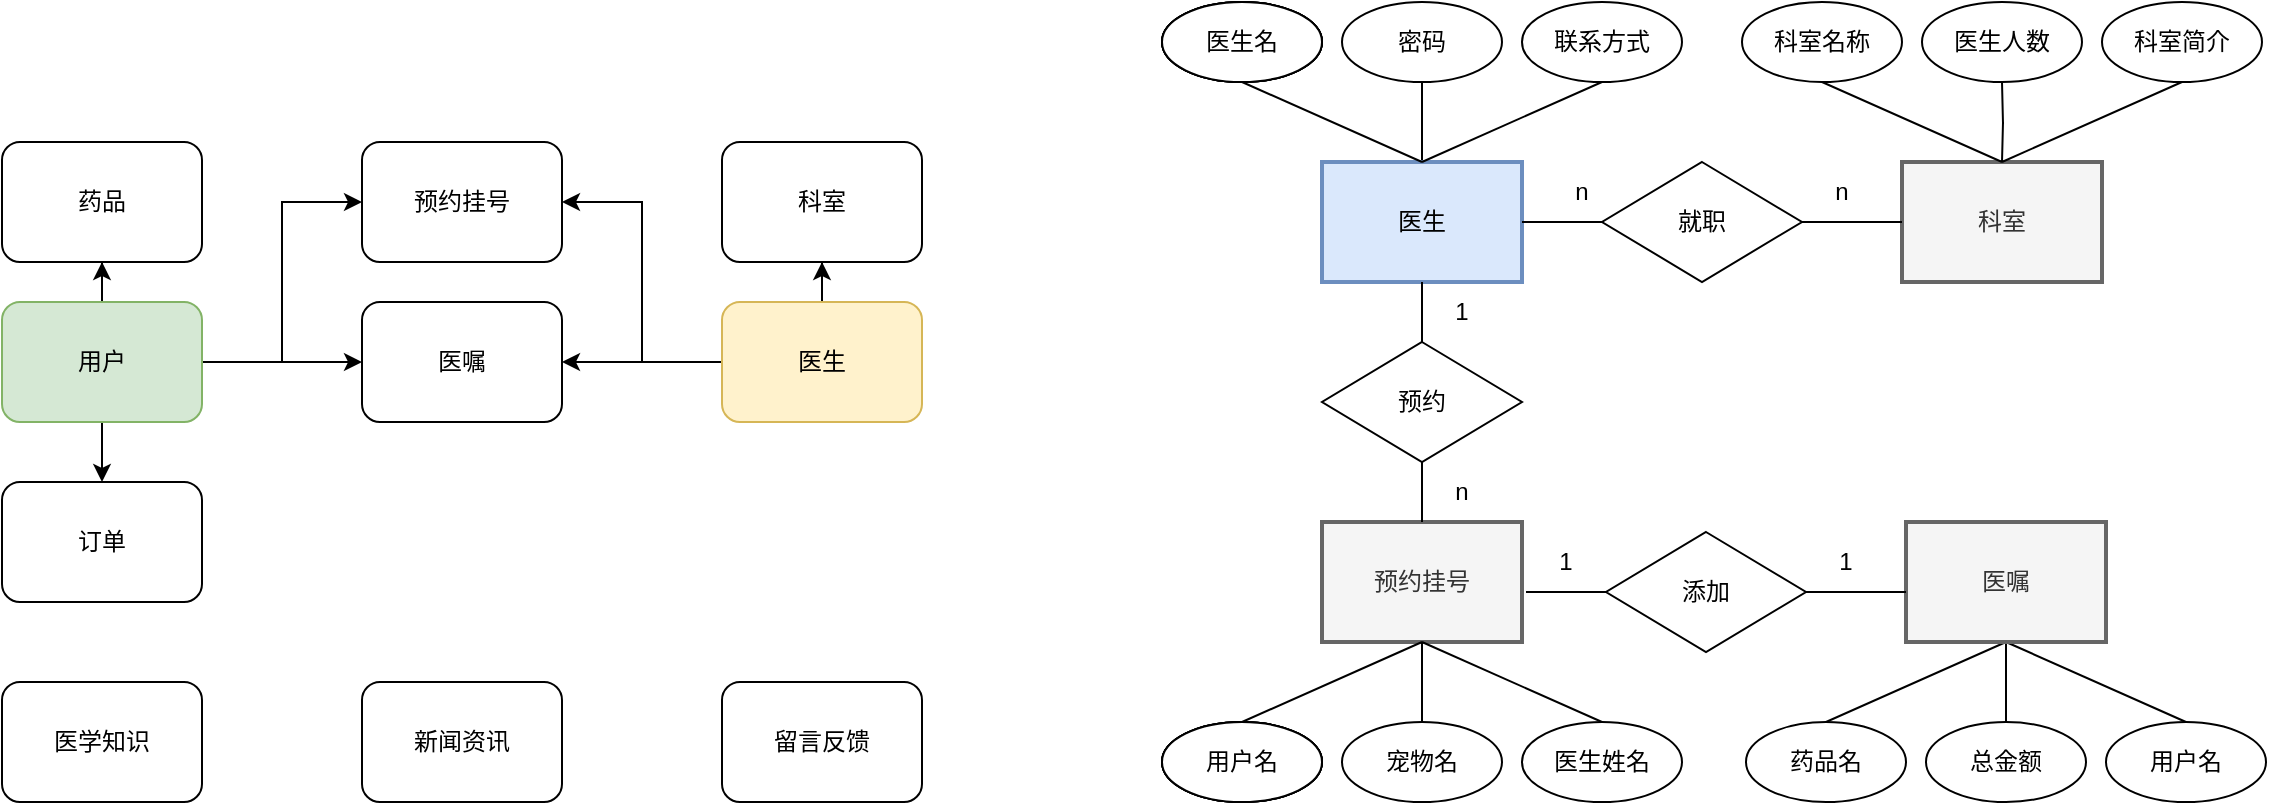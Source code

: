 <mxfile version="21.2.9" type="github">
  <diagram name="Page-1" id="RX7SiQDYN5AmBd_nu9ay">
    <mxGraphModel dx="1032" dy="519" grid="0" gridSize="10" guides="1" tooltips="1" connect="1" arrows="1" fold="1" page="0" pageScale="1" pageWidth="850" pageHeight="1100" math="0" shadow="0">
      <root>
        <mxCell id="0" />
        <mxCell id="1" parent="0" />
        <mxCell id="3G-kd2hUnnnF7EUFZI0f-11" value="" style="edgeStyle=orthogonalEdgeStyle;rounded=0;orthogonalLoop=1;jettySize=auto;html=1;" parent="1" source="3G-kd2hUnnnF7EUFZI0f-1" target="3G-kd2hUnnnF7EUFZI0f-3" edge="1">
          <mxGeometry relative="1" as="geometry" />
        </mxCell>
        <mxCell id="3G-kd2hUnnnF7EUFZI0f-12" value="" style="edgeStyle=orthogonalEdgeStyle;rounded=0;orthogonalLoop=1;jettySize=auto;html=1;" parent="1" source="3G-kd2hUnnnF7EUFZI0f-1" target="3G-kd2hUnnnF7EUFZI0f-4" edge="1">
          <mxGeometry relative="1" as="geometry" />
        </mxCell>
        <mxCell id="3G-kd2hUnnnF7EUFZI0f-15" style="edgeStyle=orthogonalEdgeStyle;rounded=0;orthogonalLoop=1;jettySize=auto;html=1;entryX=0;entryY=0.5;entryDx=0;entryDy=0;" parent="1" source="3G-kd2hUnnnF7EUFZI0f-1" target="3G-kd2hUnnnF7EUFZI0f-10" edge="1">
          <mxGeometry relative="1" as="geometry" />
        </mxCell>
        <mxCell id="3G-kd2hUnnnF7EUFZI0f-17" style="edgeStyle=orthogonalEdgeStyle;rounded=0;orthogonalLoop=1;jettySize=auto;html=1;entryX=0;entryY=0.5;entryDx=0;entryDy=0;" parent="1" source="3G-kd2hUnnnF7EUFZI0f-1" target="3G-kd2hUnnnF7EUFZI0f-9" edge="1">
          <mxGeometry relative="1" as="geometry" />
        </mxCell>
        <mxCell id="3G-kd2hUnnnF7EUFZI0f-1" value="用户" style="rounded=1;whiteSpace=wrap;html=1;fillColor=#d5e8d4;strokeColor=#82b366;" parent="1" vertex="1">
          <mxGeometry x="80" y="290" width="100" height="60" as="geometry" />
        </mxCell>
        <mxCell id="3G-kd2hUnnnF7EUFZI0f-16" style="edgeStyle=orthogonalEdgeStyle;rounded=0;orthogonalLoop=1;jettySize=auto;html=1;entryX=1;entryY=0.5;entryDx=0;entryDy=0;" parent="1" source="3G-kd2hUnnnF7EUFZI0f-2" target="3G-kd2hUnnnF7EUFZI0f-10" edge="1">
          <mxGeometry relative="1" as="geometry" />
        </mxCell>
        <mxCell id="3G-kd2hUnnnF7EUFZI0f-18" style="edgeStyle=orthogonalEdgeStyle;rounded=0;orthogonalLoop=1;jettySize=auto;html=1;entryX=1;entryY=0.5;entryDx=0;entryDy=0;" parent="1" source="3G-kd2hUnnnF7EUFZI0f-2" target="3G-kd2hUnnnF7EUFZI0f-9" edge="1">
          <mxGeometry relative="1" as="geometry" />
        </mxCell>
        <mxCell id="yN31cZQmIMzdVHUuI0S--1" value="" style="edgeStyle=orthogonalEdgeStyle;rounded=0;orthogonalLoop=1;jettySize=auto;html=1;" edge="1" parent="1" source="3G-kd2hUnnnF7EUFZI0f-2" target="3G-kd2hUnnnF7EUFZI0f-5">
          <mxGeometry relative="1" as="geometry" />
        </mxCell>
        <mxCell id="3G-kd2hUnnnF7EUFZI0f-2" value="医生" style="rounded=1;whiteSpace=wrap;html=1;fillColor=#fff2cc;strokeColor=#d6b656;" parent="1" vertex="1">
          <mxGeometry x="440" y="290" width="100" height="60" as="geometry" />
        </mxCell>
        <mxCell id="3G-kd2hUnnnF7EUFZI0f-3" value="药品" style="rounded=1;whiteSpace=wrap;html=1;" parent="1" vertex="1">
          <mxGeometry x="80" y="210" width="100" height="60" as="geometry" />
        </mxCell>
        <mxCell id="3G-kd2hUnnnF7EUFZI0f-4" value="订单" style="rounded=1;whiteSpace=wrap;html=1;" parent="1" vertex="1">
          <mxGeometry x="80" y="380" width="100" height="60" as="geometry" />
        </mxCell>
        <mxCell id="3G-kd2hUnnnF7EUFZI0f-5" value="科室" style="rounded=1;whiteSpace=wrap;html=1;" parent="1" vertex="1">
          <mxGeometry x="440" y="210" width="100" height="60" as="geometry" />
        </mxCell>
        <mxCell id="3G-kd2hUnnnF7EUFZI0f-6" value="医学知识" style="rounded=1;whiteSpace=wrap;html=1;" parent="1" vertex="1">
          <mxGeometry x="80" y="480" width="100" height="60" as="geometry" />
        </mxCell>
        <mxCell id="3G-kd2hUnnnF7EUFZI0f-7" value="新闻资讯" style="rounded=1;whiteSpace=wrap;html=1;" parent="1" vertex="1">
          <mxGeometry x="260" y="480" width="100" height="60" as="geometry" />
        </mxCell>
        <mxCell id="3G-kd2hUnnnF7EUFZI0f-8" value="留言反馈" style="rounded=1;whiteSpace=wrap;html=1;" parent="1" vertex="1">
          <mxGeometry x="440" y="480" width="100" height="60" as="geometry" />
        </mxCell>
        <mxCell id="3G-kd2hUnnnF7EUFZI0f-9" value="预约挂号" style="rounded=1;whiteSpace=wrap;html=1;" parent="1" vertex="1">
          <mxGeometry x="260" y="210" width="100" height="60" as="geometry" />
        </mxCell>
        <mxCell id="3G-kd2hUnnnF7EUFZI0f-10" value="医嘱" style="rounded=1;whiteSpace=wrap;html=1;" parent="1" vertex="1">
          <mxGeometry x="260" y="290" width="100" height="60" as="geometry" />
        </mxCell>
        <mxCell id="yN31cZQmIMzdVHUuI0S--116" value="" style="edgeStyle=orthogonalEdgeStyle;rounded=0;orthogonalLoop=1;jettySize=auto;html=1;endArrow=none;endFill=0;" edge="1" parent="1" source="yN31cZQmIMzdVHUuI0S--117" target="yN31cZQmIMzdVHUuI0S--136">
          <mxGeometry relative="1" as="geometry" />
        </mxCell>
        <mxCell id="yN31cZQmIMzdVHUuI0S--117" value="医生" style="rounded=0;whiteSpace=wrap;html=1;fillColor=#dae8fc;strokeColor=#6c8ebf;strokeWidth=2;" vertex="1" parent="1">
          <mxGeometry x="740" y="220" width="100" height="60" as="geometry" />
        </mxCell>
        <mxCell id="yN31cZQmIMzdVHUuI0S--121" value="预约挂号" style="rounded=0;whiteSpace=wrap;html=1;fillColor=#f5f5f5;fontColor=#333333;strokeColor=#666666;strokeWidth=2;" vertex="1" parent="1">
          <mxGeometry x="740" y="400" width="100" height="60" as="geometry" />
        </mxCell>
        <mxCell id="yN31cZQmIMzdVHUuI0S--125" value="用户名" style="ellipse;whiteSpace=wrap;html=1;" vertex="1" parent="1">
          <mxGeometry x="660" y="500" width="80" height="40" as="geometry" />
        </mxCell>
        <mxCell id="yN31cZQmIMzdVHUuI0S--126" value="宠物名" style="ellipse;whiteSpace=wrap;html=1;" vertex="1" parent="1">
          <mxGeometry x="750" y="500" width="80" height="40" as="geometry" />
        </mxCell>
        <mxCell id="yN31cZQmIMzdVHUuI0S--127" value="医生姓名" style="ellipse;whiteSpace=wrap;html=1;" vertex="1" parent="1">
          <mxGeometry x="840" y="500" width="80" height="40" as="geometry" />
        </mxCell>
        <mxCell id="yN31cZQmIMzdVHUuI0S--135" value="医生名" style="ellipse;whiteSpace=wrap;html=1;" vertex="1" parent="1">
          <mxGeometry x="660" y="140" width="80" height="40" as="geometry" />
        </mxCell>
        <mxCell id="yN31cZQmIMzdVHUuI0S--136" value="密码" style="ellipse;whiteSpace=wrap;html=1;" vertex="1" parent="1">
          <mxGeometry x="750" y="140" width="80" height="40" as="geometry" />
        </mxCell>
        <mxCell id="yN31cZQmIMzdVHUuI0S--137" value="联系方式" style="ellipse;whiteSpace=wrap;html=1;" vertex="1" parent="1">
          <mxGeometry x="840" y="140" width="80" height="40" as="geometry" />
        </mxCell>
        <mxCell id="yN31cZQmIMzdVHUuI0S--149" value="" style="endArrow=none;html=1;rounded=0;entryX=0.5;entryY=0;entryDx=0;entryDy=0;exitX=0.5;exitY=1;exitDx=0;exitDy=0;" edge="1" parent="1" source="yN31cZQmIMzdVHUuI0S--135" target="yN31cZQmIMzdVHUuI0S--117">
          <mxGeometry width="50" height="50" relative="1" as="geometry">
            <mxPoint x="410" y="180" as="sourcePoint" />
            <mxPoint x="500" y="220" as="targetPoint" />
            <Array as="points" />
          </mxGeometry>
        </mxCell>
        <mxCell id="yN31cZQmIMzdVHUuI0S--150" value="" style="endArrow=none;html=1;rounded=0;entryX=0.5;entryY=0;entryDx=0;entryDy=0;exitX=0.5;exitY=1;exitDx=0;exitDy=0;" edge="1" parent="1" source="yN31cZQmIMzdVHUuI0S--137" target="yN31cZQmIMzdVHUuI0S--117">
          <mxGeometry width="50" height="50" relative="1" as="geometry">
            <mxPoint x="410" y="180" as="sourcePoint" />
            <mxPoint x="500" y="220" as="targetPoint" />
            <Array as="points" />
          </mxGeometry>
        </mxCell>
        <mxCell id="yN31cZQmIMzdVHUuI0S--159" value="" style="endArrow=none;html=1;rounded=0;entryX=0.5;entryY=1;entryDx=0;entryDy=0;exitX=0.5;exitY=0;exitDx=0;exitDy=0;" edge="1" parent="1">
          <mxGeometry width="50" height="50" relative="1" as="geometry">
            <mxPoint x="790" y="500" as="sourcePoint" />
            <mxPoint x="790" y="460" as="targetPoint" />
            <Array as="points" />
          </mxGeometry>
        </mxCell>
        <mxCell id="yN31cZQmIMzdVHUuI0S--160" value="" style="endArrow=none;html=1;rounded=0;entryX=0.5;entryY=1;entryDx=0;entryDy=0;exitX=0.5;exitY=0;exitDx=0;exitDy=0;" edge="1" parent="1">
          <mxGeometry width="50" height="50" relative="1" as="geometry">
            <mxPoint x="880" y="500" as="sourcePoint" />
            <mxPoint x="790" y="460" as="targetPoint" />
            <Array as="points" />
          </mxGeometry>
        </mxCell>
        <mxCell id="yN31cZQmIMzdVHUuI0S--161" value="" style="endArrow=none;html=1;rounded=0;entryX=0.5;entryY=0;entryDx=0;entryDy=0;exitX=0.5;exitY=1;exitDx=0;exitDy=0;" edge="1" parent="1">
          <mxGeometry width="50" height="50" relative="1" as="geometry">
            <mxPoint x="790" y="460" as="sourcePoint" />
            <mxPoint x="700" y="500" as="targetPoint" />
            <Array as="points" />
          </mxGeometry>
        </mxCell>
        <mxCell id="yN31cZQmIMzdVHUuI0S--162" value="预约" style="rhombus;whiteSpace=wrap;html=1;" vertex="1" parent="1">
          <mxGeometry x="740" y="310" width="100" height="60" as="geometry" />
        </mxCell>
        <mxCell id="yN31cZQmIMzdVHUuI0S--163" value="" style="endArrow=none;html=1;rounded=0;entryX=0.5;entryY=1;entryDx=0;entryDy=0;" edge="1" parent="1" target="yN31cZQmIMzdVHUuI0S--162">
          <mxGeometry width="50" height="50" relative="1" as="geometry">
            <mxPoint x="790" y="400" as="sourcePoint" />
            <mxPoint x="800" y="230" as="targetPoint" />
            <Array as="points" />
          </mxGeometry>
        </mxCell>
        <mxCell id="yN31cZQmIMzdVHUuI0S--164" value="" style="endArrow=none;html=1;rounded=0;entryX=0.5;entryY=1;entryDx=0;entryDy=0;exitX=0.5;exitY=0;exitDx=0;exitDy=0;" edge="1" parent="1" source="yN31cZQmIMzdVHUuI0S--162">
          <mxGeometry width="50" height="50" relative="1" as="geometry">
            <mxPoint x="790" y="400" as="sourcePoint" />
            <mxPoint x="790" y="280" as="targetPoint" />
            <Array as="points" />
          </mxGeometry>
        </mxCell>
        <mxCell id="yN31cZQmIMzdVHUuI0S--168" value="1" style="text;html=1;strokeColor=none;fillColor=none;align=center;verticalAlign=middle;whiteSpace=wrap;rounded=0;" vertex="1" parent="1">
          <mxGeometry x="780" y="280" width="60" height="30" as="geometry" />
        </mxCell>
        <mxCell id="yN31cZQmIMzdVHUuI0S--169" value="n" style="text;html=1;strokeColor=none;fillColor=none;align=center;verticalAlign=middle;whiteSpace=wrap;rounded=0;" vertex="1" parent="1">
          <mxGeometry x="780" y="370" width="60" height="30" as="geometry" />
        </mxCell>
        <mxCell id="yN31cZQmIMzdVHUuI0S--182" value="订单" style="rounded=1;whiteSpace=wrap;html=1;fillColor=#f5f5f5;fontColor=#333333;strokeColor=#666666;strokeWidth=2;" vertex="1" parent="1">
          <mxGeometry x="1032" y="400" width="100" height="60" as="geometry" />
        </mxCell>
        <mxCell id="yN31cZQmIMzdVHUuI0S--183" value="药品名" style="ellipse;whiteSpace=wrap;html=1;" vertex="1" parent="1">
          <mxGeometry x="952" y="500" width="80" height="40" as="geometry" />
        </mxCell>
        <mxCell id="yN31cZQmIMzdVHUuI0S--184" value="总金额" style="ellipse;whiteSpace=wrap;html=1;" vertex="1" parent="1">
          <mxGeometry x="1042" y="500" width="80" height="40" as="geometry" />
        </mxCell>
        <mxCell id="yN31cZQmIMzdVHUuI0S--185" value="用户名" style="ellipse;whiteSpace=wrap;html=1;" vertex="1" parent="1">
          <mxGeometry x="1132" y="500" width="80" height="40" as="geometry" />
        </mxCell>
        <mxCell id="yN31cZQmIMzdVHUuI0S--186" value="" style="endArrow=none;html=1;rounded=0;entryX=0.5;entryY=1;entryDx=0;entryDy=0;exitX=0.5;exitY=0;exitDx=0;exitDy=0;" edge="1" source="yN31cZQmIMzdVHUuI0S--184" target="yN31cZQmIMzdVHUuI0S--182" parent="1">
          <mxGeometry width="50" height="50" relative="1" as="geometry">
            <mxPoint x="1182" y="190" as="sourcePoint" />
            <mxPoint x="1092" y="230" as="targetPoint" />
            <Array as="points" />
          </mxGeometry>
        </mxCell>
        <mxCell id="yN31cZQmIMzdVHUuI0S--187" value="" style="endArrow=none;html=1;rounded=0;entryX=0.5;entryY=1;entryDx=0;entryDy=0;exitX=0.5;exitY=0;exitDx=0;exitDy=0;" edge="1" source="yN31cZQmIMzdVHUuI0S--185" target="yN31cZQmIMzdVHUuI0S--182" parent="1">
          <mxGeometry width="50" height="50" relative="1" as="geometry">
            <mxPoint x="1182" y="190" as="sourcePoint" />
            <mxPoint x="1092" y="230" as="targetPoint" />
            <Array as="points" />
          </mxGeometry>
        </mxCell>
        <mxCell id="yN31cZQmIMzdVHUuI0S--188" value="" style="endArrow=none;html=1;rounded=0;entryX=0.5;entryY=0;entryDx=0;entryDy=0;exitX=0.5;exitY=1;exitDx=0;exitDy=0;" edge="1" source="yN31cZQmIMzdVHUuI0S--182" target="yN31cZQmIMzdVHUuI0S--183" parent="1">
          <mxGeometry width="50" height="50" relative="1" as="geometry">
            <mxPoint x="1182" y="190" as="sourcePoint" />
            <mxPoint x="1092" y="230" as="targetPoint" />
            <Array as="points" />
          </mxGeometry>
        </mxCell>
        <mxCell id="yN31cZQmIMzdVHUuI0S--189" value="医嘱" style="rounded=0;whiteSpace=wrap;html=1;fillColor=#f5f5f5;fontColor=#333333;strokeColor=#666666;strokeWidth=2;" vertex="1" parent="1">
          <mxGeometry x="1032" y="400" width="100" height="60" as="geometry" />
        </mxCell>
        <mxCell id="yN31cZQmIMzdVHUuI0S--190" value="添加" style="rhombus;whiteSpace=wrap;html=1;" vertex="1" parent="1">
          <mxGeometry x="882" y="405" width="100" height="60" as="geometry" />
        </mxCell>
        <mxCell id="yN31cZQmIMzdVHUuI0S--191" value="" style="endArrow=none;html=1;rounded=0;entryX=1;entryY=0.5;entryDx=0;entryDy=0;exitX=0;exitY=0.5;exitDx=0;exitDy=0;" edge="1" target="yN31cZQmIMzdVHUuI0S--190" parent="1">
          <mxGeometry width="50" height="50" relative="1" as="geometry">
            <mxPoint x="1032" y="435" as="sourcePoint" />
            <mxPoint x="792" y="405" as="targetPoint" />
            <Array as="points" />
          </mxGeometry>
        </mxCell>
        <mxCell id="yN31cZQmIMzdVHUuI0S--192" value="" style="endArrow=none;html=1;rounded=0;entryX=1;entryY=0.5;entryDx=0;entryDy=0;exitX=0;exitY=0.5;exitDx=0;exitDy=0;" edge="1" source="yN31cZQmIMzdVHUuI0S--190" parent="1">
          <mxGeometry width="50" height="50" relative="1" as="geometry">
            <mxPoint x="702" y="365" as="sourcePoint" />
            <mxPoint x="842" y="435" as="targetPoint" />
            <Array as="points" />
          </mxGeometry>
        </mxCell>
        <mxCell id="yN31cZQmIMzdVHUuI0S--193" value="1" style="text;html=1;strokeColor=none;fillColor=none;align=center;verticalAlign=middle;whiteSpace=wrap;rounded=0;" vertex="1" parent="1">
          <mxGeometry x="972" y="405" width="60" height="30" as="geometry" />
        </mxCell>
        <mxCell id="yN31cZQmIMzdVHUuI0S--194" value="1" style="text;html=1;strokeColor=none;fillColor=none;align=center;verticalAlign=middle;whiteSpace=wrap;rounded=0;" vertex="1" parent="1">
          <mxGeometry x="832" y="405" width="60" height="30" as="geometry" />
        </mxCell>
        <mxCell id="yN31cZQmIMzdVHUuI0S--200" value="用户名" style="ellipse;whiteSpace=wrap;html=1;" vertex="1" parent="1">
          <mxGeometry x="660" y="500" width="80" height="40" as="geometry" />
        </mxCell>
        <mxCell id="yN31cZQmIMzdVHUuI0S--205" value="医生名" style="ellipse;whiteSpace=wrap;html=1;" vertex="1" parent="1">
          <mxGeometry x="660" y="140" width="80" height="40" as="geometry" />
        </mxCell>
        <mxCell id="yN31cZQmIMzdVHUuI0S--232" value="用户名" style="ellipse;whiteSpace=wrap;html=1;" vertex="1" parent="1">
          <mxGeometry x="660" y="500" width="80" height="40" as="geometry" />
        </mxCell>
        <mxCell id="yN31cZQmIMzdVHUuI0S--237" value="医生名" style="ellipse;whiteSpace=wrap;html=1;" vertex="1" parent="1">
          <mxGeometry x="660" y="140" width="80" height="40" as="geometry" />
        </mxCell>
        <mxCell id="yN31cZQmIMzdVHUuI0S--265" value="用户名" style="ellipse;whiteSpace=wrap;html=1;" vertex="1" parent="1">
          <mxGeometry x="660" y="500" width="80" height="40" as="geometry" />
        </mxCell>
        <mxCell id="yN31cZQmIMzdVHUuI0S--270" value="医生名" style="ellipse;whiteSpace=wrap;html=1;" vertex="1" parent="1">
          <mxGeometry x="660" y="140" width="80" height="40" as="geometry" />
        </mxCell>
        <mxCell id="yN31cZQmIMzdVHUuI0S--293" value="科室" style="rounded=0;whiteSpace=wrap;html=1;fillColor=#f5f5f5;fontColor=#333333;strokeColor=#666666;strokeWidth=2;" vertex="1" parent="1">
          <mxGeometry x="1030" y="220" width="100" height="60" as="geometry" />
        </mxCell>
        <mxCell id="yN31cZQmIMzdVHUuI0S--294" value="医生人数" style="ellipse;whiteSpace=wrap;html=1;" vertex="1" parent="1">
          <mxGeometry x="1040" y="140" width="80" height="40" as="geometry" />
        </mxCell>
        <mxCell id="yN31cZQmIMzdVHUuI0S--295" value="科室简介" style="ellipse;whiteSpace=wrap;html=1;" vertex="1" parent="1">
          <mxGeometry x="1130" y="140" width="80" height="40" as="geometry" />
        </mxCell>
        <mxCell id="yN31cZQmIMzdVHUuI0S--296" value="科室名称" style="ellipse;whiteSpace=wrap;html=1;" vertex="1" parent="1">
          <mxGeometry x="950" y="140" width="80" height="40" as="geometry" />
        </mxCell>
        <mxCell id="yN31cZQmIMzdVHUuI0S--298" value="就职" style="rhombus;whiteSpace=wrap;html=1;" vertex="1" parent="1">
          <mxGeometry x="880" y="220" width="100" height="60" as="geometry" />
        </mxCell>
        <mxCell id="yN31cZQmIMzdVHUuI0S--299" value="" style="endArrow=none;html=1;rounded=0;entryX=1;entryY=0.5;entryDx=0;entryDy=0;exitX=0;exitY=0.5;exitDx=0;exitDy=0;" edge="1" parent="1" target="yN31cZQmIMzdVHUuI0S--298">
          <mxGeometry width="50" height="50" relative="1" as="geometry">
            <mxPoint x="1030" y="250" as="sourcePoint" />
            <mxPoint x="790" y="220" as="targetPoint" />
            <Array as="points" />
          </mxGeometry>
        </mxCell>
        <mxCell id="yN31cZQmIMzdVHUuI0S--300" value="" style="endArrow=none;html=1;rounded=0;entryX=1;entryY=0.5;entryDx=0;entryDy=0;exitX=0;exitY=0.5;exitDx=0;exitDy=0;" edge="1" parent="1" source="yN31cZQmIMzdVHUuI0S--298">
          <mxGeometry width="50" height="50" relative="1" as="geometry">
            <mxPoint x="700" y="180" as="sourcePoint" />
            <mxPoint x="840" y="250" as="targetPoint" />
            <Array as="points" />
          </mxGeometry>
        </mxCell>
        <mxCell id="yN31cZQmIMzdVHUuI0S--301" value="" style="endArrow=none;html=1;rounded=0;entryX=0.5;entryY=0;entryDx=0;entryDy=0;exitX=0.5;exitY=1;exitDx=0;exitDy=0;" edge="1" parent="1">
          <mxGeometry width="50" height="50" relative="1" as="geometry">
            <mxPoint x="990" y="180" as="sourcePoint" />
            <mxPoint x="1080" y="220" as="targetPoint" />
            <Array as="points" />
          </mxGeometry>
        </mxCell>
        <mxCell id="yN31cZQmIMzdVHUuI0S--302" value="" style="edgeStyle=orthogonalEdgeStyle;rounded=0;orthogonalLoop=1;jettySize=auto;html=1;endArrow=none;endFill=0;" edge="1" parent="1">
          <mxGeometry relative="1" as="geometry">
            <mxPoint x="1080" y="220" as="sourcePoint" />
            <mxPoint x="1080" y="180" as="targetPoint" />
          </mxGeometry>
        </mxCell>
        <mxCell id="yN31cZQmIMzdVHUuI0S--303" value="" style="endArrow=none;html=1;rounded=0;entryX=0.5;entryY=0;entryDx=0;entryDy=0;exitX=0.5;exitY=1;exitDx=0;exitDy=0;" edge="1" parent="1">
          <mxGeometry width="50" height="50" relative="1" as="geometry">
            <mxPoint x="1170" y="180" as="sourcePoint" />
            <mxPoint x="1080" y="220" as="targetPoint" />
            <Array as="points" />
          </mxGeometry>
        </mxCell>
        <mxCell id="yN31cZQmIMzdVHUuI0S--304" value="n" style="text;html=1;strokeColor=none;fillColor=none;align=center;verticalAlign=middle;whiteSpace=wrap;rounded=0;" vertex="1" parent="1">
          <mxGeometry x="840" y="220" width="60" height="30" as="geometry" />
        </mxCell>
        <mxCell id="yN31cZQmIMzdVHUuI0S--305" value="n" style="text;html=1;strokeColor=none;fillColor=none;align=center;verticalAlign=middle;whiteSpace=wrap;rounded=0;" vertex="1" parent="1">
          <mxGeometry x="970" y="220" width="60" height="30" as="geometry" />
        </mxCell>
      </root>
    </mxGraphModel>
  </diagram>
</mxfile>
